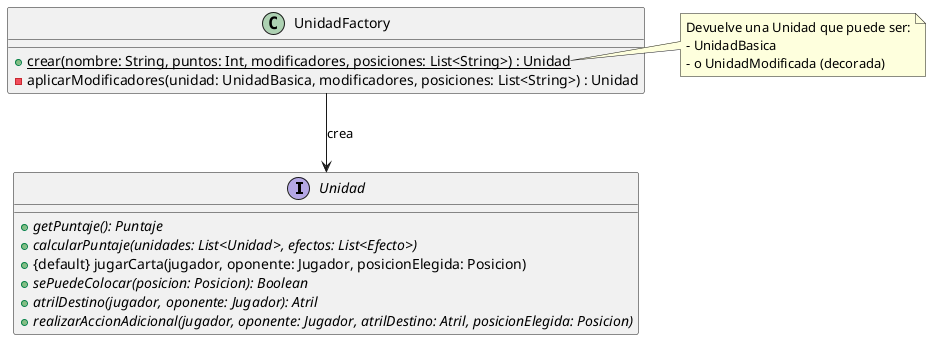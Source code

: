 @startuml


interface Unidad {
  + {abstract} getPuntaje(): Puntaje
  + {abstract} calcularPuntaje(unidades: List<Unidad>, efectos: List<Efecto>)
  + {default} jugarCarta(jugador, oponente: Jugador, posicionElegida: Posicion)
  + {abstract} sePuedeColocar(posicion: Posicion): Boolean
  + {abstract} atrilDestino(jugador, oponente: Jugador): Atril
  + {abstract} realizarAccionAdicional(jugador, oponente: Jugador, atrilDestino: Atril, posicionElegida: Posicion)
}

class UnidadFactory {
  + {static} crear(nombre: String, puntos: Int, modificadores, posiciones: List<String>) : Unidad
  - aplicarModificadores(unidad: UnidadBasica, modificadores, posiciones: List<String>) : Unidad
}

UnidadFactory --> Unidad : crea

note right of UnidadFactory::crear
  Devuelve una Unidad que puede ser:
  - UnidadBasica
  - o UnidadModificada (decorada)
end note

@enduml
